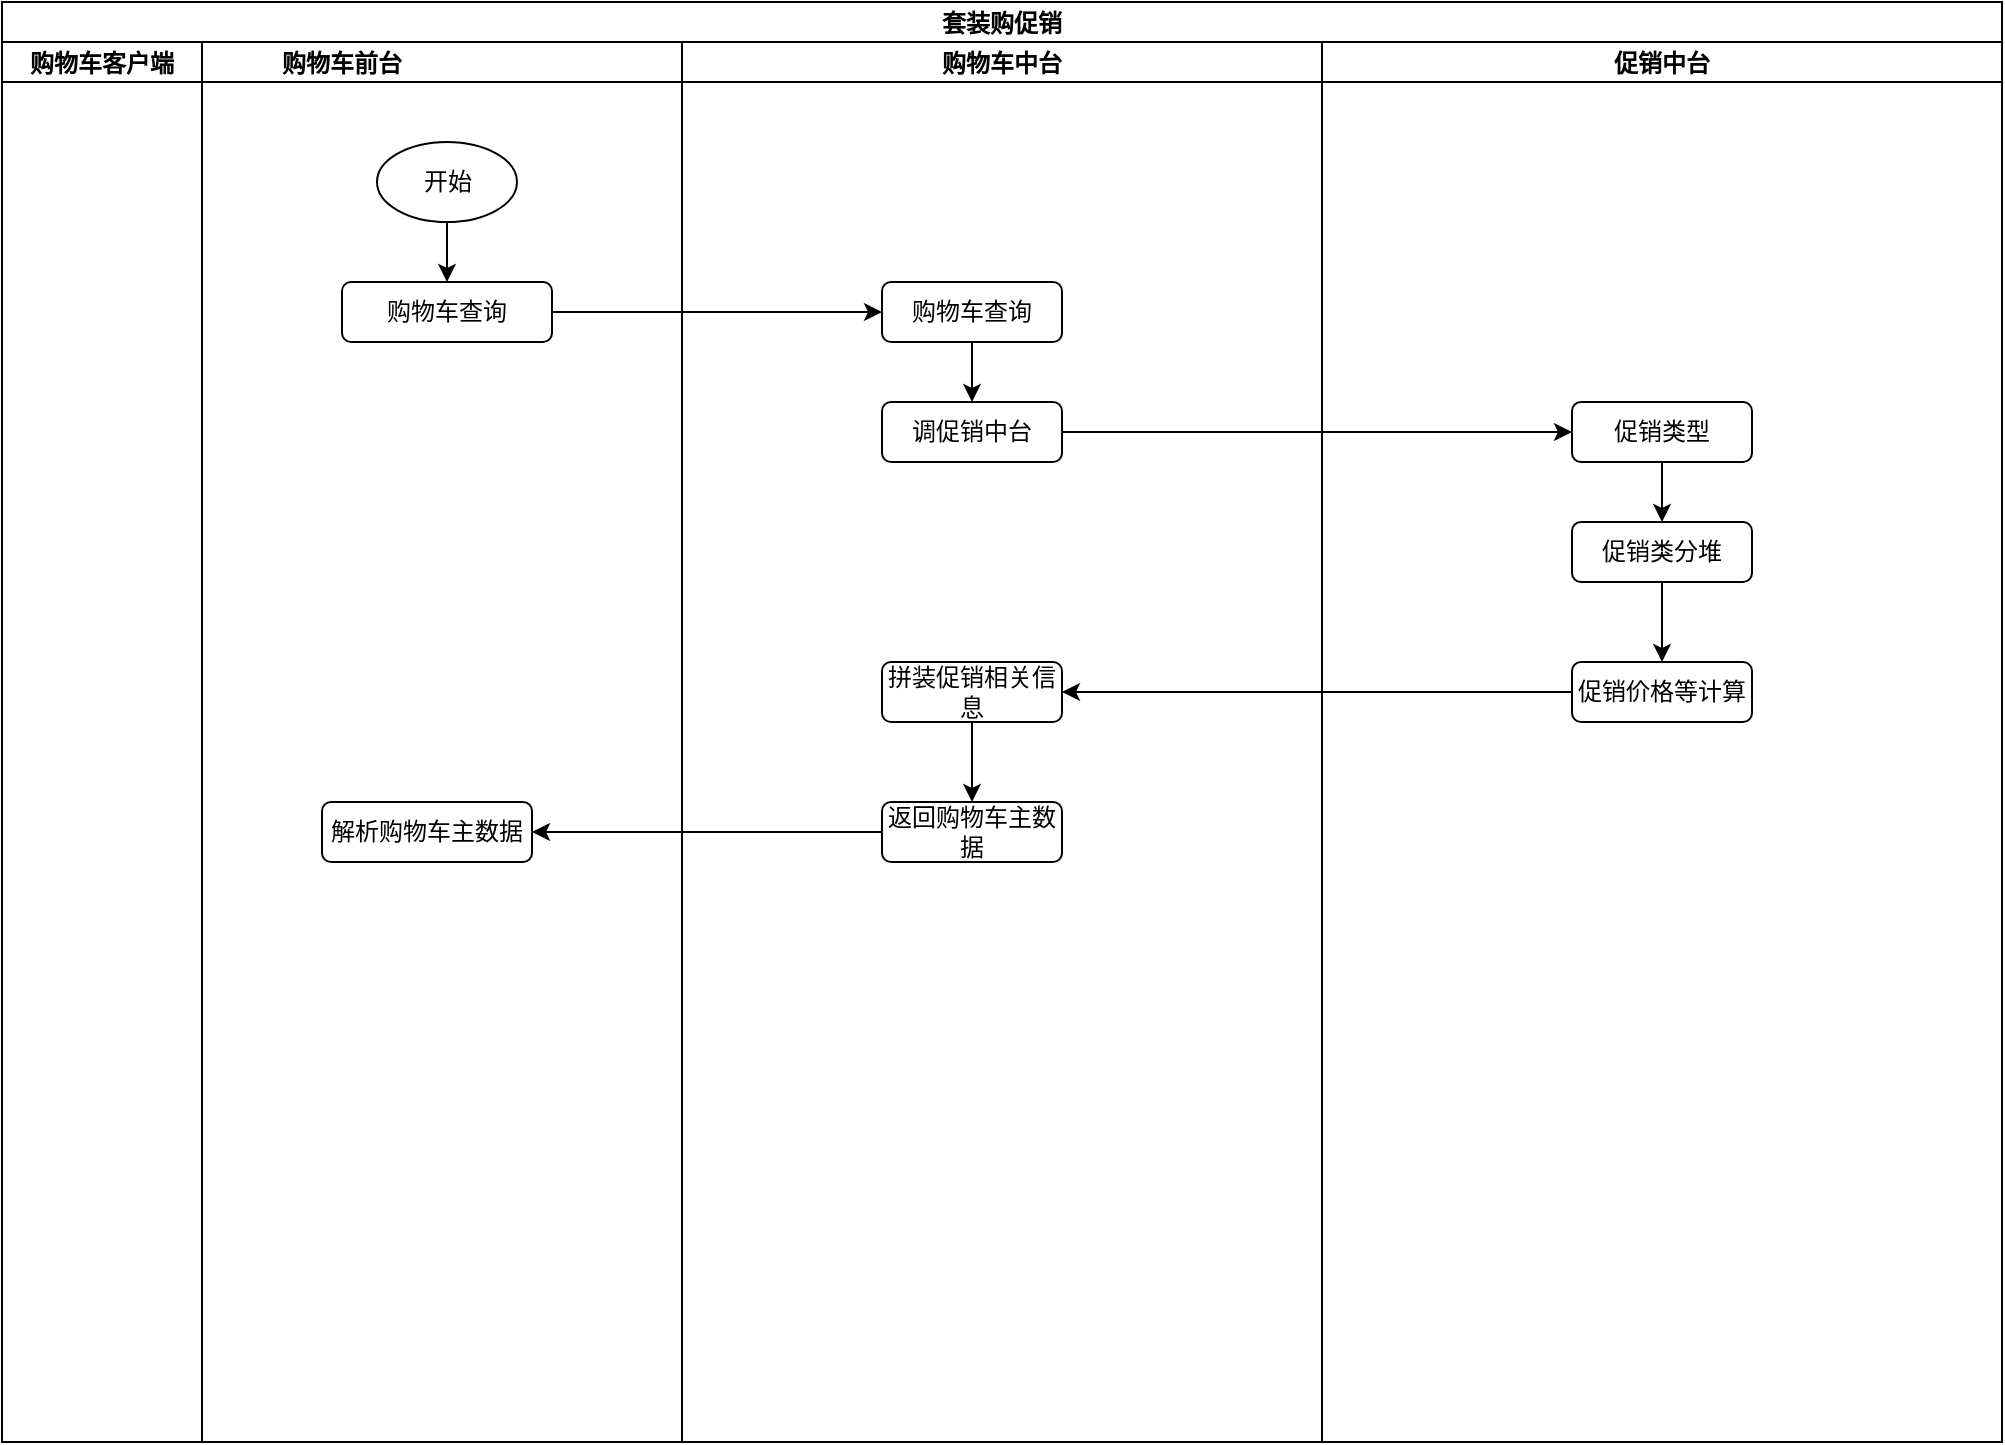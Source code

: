<mxfile version="14.8.4" type="github">
  <diagram id="kgpKYQtTHZ0yAKxKKP6v" name="Page-1">
    <mxGraphModel dx="2105" dy="769" grid="1" gridSize="10" guides="1" tooltips="1" connect="1" arrows="1" fold="1" page="1" pageScale="1" pageWidth="850" pageHeight="1100" math="0" shadow="0">
      <root>
        <mxCell id="0" />
        <mxCell id="1" parent="0" />
        <mxCell id="vUlYMT36iKvDAk3lZue9-5" value="套装购促销" style="swimlane;childLayout=stackLayout;resizeParent=1;resizeParentMax=0;startSize=20;" vertex="1" parent="1">
          <mxGeometry x="-420" y="50" width="1000" height="720" as="geometry">
            <mxRectangle x="-320" y="50" width="90" height="20" as="alternateBounds" />
          </mxGeometry>
        </mxCell>
        <mxCell id="vUlYMT36iKvDAk3lZue9-6" value="购物车前台" style="swimlane;startSize=20;" vertex="1" parent="vUlYMT36iKvDAk3lZue9-5">
          <mxGeometry y="20" width="340" height="700" as="geometry">
            <mxRectangle y="20" width="30" height="700" as="alternateBounds" />
          </mxGeometry>
        </mxCell>
        <mxCell id="vUlYMT36iKvDAk3lZue9-16" style="edgeStyle=orthogonalEdgeStyle;rounded=0;orthogonalLoop=1;jettySize=auto;html=1;entryX=0.5;entryY=0;entryDx=0;entryDy=0;" edge="1" parent="vUlYMT36iKvDAk3lZue9-6" source="vUlYMT36iKvDAk3lZue9-11" target="vUlYMT36iKvDAk3lZue9-12">
          <mxGeometry relative="1" as="geometry" />
        </mxCell>
        <mxCell id="vUlYMT36iKvDAk3lZue9-11" value="开始" style="ellipse;whiteSpace=wrap;html=1;" vertex="1" parent="vUlYMT36iKvDAk3lZue9-6">
          <mxGeometry x="187.5" y="50" width="70" height="40" as="geometry" />
        </mxCell>
        <mxCell id="vUlYMT36iKvDAk3lZue9-12" value="购物车查询" style="rounded=1;whiteSpace=wrap;html=1;" vertex="1" parent="vUlYMT36iKvDAk3lZue9-6">
          <mxGeometry x="170" y="120" width="105" height="30" as="geometry" />
        </mxCell>
        <mxCell id="vUlYMT36iKvDAk3lZue9-24" value="解析购物车主数据" style="rounded=1;whiteSpace=wrap;html=1;" vertex="1" parent="vUlYMT36iKvDAk3lZue9-6">
          <mxGeometry x="160" y="380" width="105" height="30" as="geometry" />
        </mxCell>
        <mxCell id="vUlYMT36iKvDAk3lZue9-7" value="购物车中台" style="swimlane;startSize=20;" vertex="1" parent="vUlYMT36iKvDAk3lZue9-5">
          <mxGeometry x="340" y="20" width="320" height="700" as="geometry" />
        </mxCell>
        <mxCell id="vUlYMT36iKvDAk3lZue9-18" style="edgeStyle=orthogonalEdgeStyle;rounded=0;orthogonalLoop=1;jettySize=auto;html=1;entryX=0.5;entryY=0;entryDx=0;entryDy=0;" edge="1" parent="vUlYMT36iKvDAk3lZue9-7" source="vUlYMT36iKvDAk3lZue9-13" target="vUlYMT36iKvDAk3lZue9-14">
          <mxGeometry relative="1" as="geometry" />
        </mxCell>
        <mxCell id="vUlYMT36iKvDAk3lZue9-13" value="购物车查询" style="rounded=1;whiteSpace=wrap;html=1;" vertex="1" parent="vUlYMT36iKvDAk3lZue9-7">
          <mxGeometry x="100" y="120" width="90" height="30" as="geometry" />
        </mxCell>
        <mxCell id="vUlYMT36iKvDAk3lZue9-14" value="调促销中台" style="rounded=1;whiteSpace=wrap;html=1;" vertex="1" parent="vUlYMT36iKvDAk3lZue9-7">
          <mxGeometry x="100" y="180" width="90" height="30" as="geometry" />
        </mxCell>
        <mxCell id="vUlYMT36iKvDAk3lZue9-23" style="edgeStyle=orthogonalEdgeStyle;rounded=0;orthogonalLoop=1;jettySize=auto;html=1;entryX=0.5;entryY=0;entryDx=0;entryDy=0;" edge="1" parent="vUlYMT36iKvDAk3lZue9-7" source="vUlYMT36iKvDAk3lZue9-20" target="vUlYMT36iKvDAk3lZue9-22">
          <mxGeometry relative="1" as="geometry" />
        </mxCell>
        <mxCell id="vUlYMT36iKvDAk3lZue9-20" value="拼装促销相关信息" style="rounded=1;whiteSpace=wrap;html=1;" vertex="1" parent="vUlYMT36iKvDAk3lZue9-7">
          <mxGeometry x="100" y="310" width="90" height="30" as="geometry" />
        </mxCell>
        <mxCell id="vUlYMT36iKvDAk3lZue9-22" value="返回购物车主数据" style="rounded=1;whiteSpace=wrap;html=1;" vertex="1" parent="vUlYMT36iKvDAk3lZue9-7">
          <mxGeometry x="100" y="380" width="90" height="30" as="geometry" />
        </mxCell>
        <mxCell id="vUlYMT36iKvDAk3lZue9-8" value="促销中台" style="swimlane;startSize=20;" vertex="1" parent="vUlYMT36iKvDAk3lZue9-5">
          <mxGeometry x="660" y="20" width="340" height="700" as="geometry" />
        </mxCell>
        <mxCell id="vUlYMT36iKvDAk3lZue9-28" style="edgeStyle=orthogonalEdgeStyle;rounded=0;orthogonalLoop=1;jettySize=auto;html=1;entryX=0.5;entryY=0;entryDx=0;entryDy=0;" edge="1" parent="vUlYMT36iKvDAk3lZue9-8" source="vUlYMT36iKvDAk3lZue9-15" target="vUlYMT36iKvDAk3lZue9-26">
          <mxGeometry relative="1" as="geometry" />
        </mxCell>
        <mxCell id="vUlYMT36iKvDAk3lZue9-15" value="促销类型" style="rounded=1;whiteSpace=wrap;html=1;" vertex="1" parent="vUlYMT36iKvDAk3lZue9-8">
          <mxGeometry x="125" y="180" width="90" height="30" as="geometry" />
        </mxCell>
        <mxCell id="vUlYMT36iKvDAk3lZue9-29" style="edgeStyle=orthogonalEdgeStyle;rounded=0;orthogonalLoop=1;jettySize=auto;html=1;entryX=0.5;entryY=0;entryDx=0;entryDy=0;" edge="1" parent="vUlYMT36iKvDAk3lZue9-8" source="vUlYMT36iKvDAk3lZue9-26" target="vUlYMT36iKvDAk3lZue9-27">
          <mxGeometry relative="1" as="geometry" />
        </mxCell>
        <mxCell id="vUlYMT36iKvDAk3lZue9-26" value="促销类分堆" style="rounded=1;whiteSpace=wrap;html=1;" vertex="1" parent="vUlYMT36iKvDAk3lZue9-8">
          <mxGeometry x="125" y="240" width="90" height="30" as="geometry" />
        </mxCell>
        <mxCell id="vUlYMT36iKvDAk3lZue9-27" value="促销价格等计算" style="rounded=1;whiteSpace=wrap;html=1;" vertex="1" parent="vUlYMT36iKvDAk3lZue9-8">
          <mxGeometry x="125" y="310" width="90" height="30" as="geometry" />
        </mxCell>
        <mxCell id="vUlYMT36iKvDAk3lZue9-17" style="edgeStyle=orthogonalEdgeStyle;rounded=0;orthogonalLoop=1;jettySize=auto;html=1;entryX=0;entryY=0.5;entryDx=0;entryDy=0;" edge="1" parent="vUlYMT36iKvDAk3lZue9-5" source="vUlYMT36iKvDAk3lZue9-12" target="vUlYMT36iKvDAk3lZue9-13">
          <mxGeometry relative="1" as="geometry" />
        </mxCell>
        <mxCell id="vUlYMT36iKvDAk3lZue9-19" style="edgeStyle=orthogonalEdgeStyle;rounded=0;orthogonalLoop=1;jettySize=auto;html=1;" edge="1" parent="vUlYMT36iKvDAk3lZue9-5" source="vUlYMT36iKvDAk3lZue9-14" target="vUlYMT36iKvDAk3lZue9-15">
          <mxGeometry relative="1" as="geometry" />
        </mxCell>
        <mxCell id="vUlYMT36iKvDAk3lZue9-25" style="edgeStyle=orthogonalEdgeStyle;rounded=0;orthogonalLoop=1;jettySize=auto;html=1;" edge="1" parent="vUlYMT36iKvDAk3lZue9-5" source="vUlYMT36iKvDAk3lZue9-22" target="vUlYMT36iKvDAk3lZue9-24">
          <mxGeometry relative="1" as="geometry" />
        </mxCell>
        <mxCell id="vUlYMT36iKvDAk3lZue9-30" style="edgeStyle=orthogonalEdgeStyle;rounded=0;orthogonalLoop=1;jettySize=auto;html=1;entryX=1;entryY=0.5;entryDx=0;entryDy=0;" edge="1" parent="vUlYMT36iKvDAk3lZue9-5" source="vUlYMT36iKvDAk3lZue9-27" target="vUlYMT36iKvDAk3lZue9-20">
          <mxGeometry relative="1" as="geometry" />
        </mxCell>
        <mxCell id="vUlYMT36iKvDAk3lZue9-31" value="购物车客户端" style="swimlane;startSize=20;" vertex="1" parent="1">
          <mxGeometry x="-420" y="70" width="100" height="700" as="geometry" />
        </mxCell>
      </root>
    </mxGraphModel>
  </diagram>
</mxfile>
